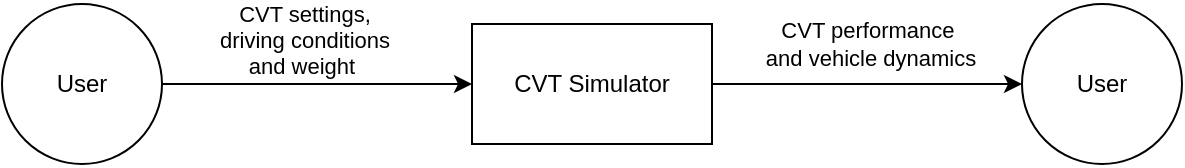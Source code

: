 <mxfile version="24.7.17">
  <diagram name="Page-1" id="ZgP940nSTO3NM95pW7ch">
    <mxGraphModel dx="683" dy="371" grid="1" gridSize="10" guides="1" tooltips="1" connect="1" arrows="1" fold="1" page="1" pageScale="1" pageWidth="850" pageHeight="1100" math="0" shadow="0">
      <root>
        <mxCell id="0" />
        <mxCell id="1" parent="0" />
        <mxCell id="yaIiBKpl6AElfZfwTaEi-4" style="edgeStyle=orthogonalEdgeStyle;rounded=0;orthogonalLoop=1;jettySize=auto;html=1;" edge="1" parent="1" source="yaIiBKpl6AElfZfwTaEi-1" target="yaIiBKpl6AElfZfwTaEi-3">
          <mxGeometry relative="1" as="geometry" />
        </mxCell>
        <mxCell id="yaIiBKpl6AElfZfwTaEi-6" value="CVT settings,&lt;div&gt;driving conditions&lt;/div&gt;&lt;div&gt;and weight&amp;nbsp;&lt;/div&gt;" style="edgeLabel;html=1;align=center;verticalAlign=middle;resizable=0;points=[];" vertex="1" connectable="0" parent="yaIiBKpl6AElfZfwTaEi-4">
          <mxGeometry x="-0.011" relative="1" as="geometry">
            <mxPoint x="-6" y="-22" as="offset" />
          </mxGeometry>
        </mxCell>
        <mxCell id="yaIiBKpl6AElfZfwTaEi-1" value="User" style="ellipse;whiteSpace=wrap;html=1;aspect=fixed;" vertex="1" parent="1">
          <mxGeometry x="130" y="260" width="80" height="80" as="geometry" />
        </mxCell>
        <mxCell id="yaIiBKpl6AElfZfwTaEi-2" value="User" style="ellipse;whiteSpace=wrap;html=1;aspect=fixed;" vertex="1" parent="1">
          <mxGeometry x="640" y="260" width="80" height="80" as="geometry" />
        </mxCell>
        <mxCell id="yaIiBKpl6AElfZfwTaEi-5" style="edgeStyle=orthogonalEdgeStyle;rounded=0;orthogonalLoop=1;jettySize=auto;html=1;" edge="1" parent="1" source="yaIiBKpl6AElfZfwTaEi-3" target="yaIiBKpl6AElfZfwTaEi-2">
          <mxGeometry relative="1" as="geometry" />
        </mxCell>
        <mxCell id="yaIiBKpl6AElfZfwTaEi-7" value="CVT performance&amp;nbsp;&lt;div&gt;and vehicle dynamics&lt;/div&gt;" style="edgeLabel;html=1;align=center;verticalAlign=middle;resizable=0;points=[];" vertex="1" connectable="0" parent="yaIiBKpl6AElfZfwTaEi-5">
          <mxGeometry x="0.067" y="1" relative="1" as="geometry">
            <mxPoint x="-4" y="-19" as="offset" />
          </mxGeometry>
        </mxCell>
        <mxCell id="yaIiBKpl6AElfZfwTaEi-3" value="CVT Simulator" style="rounded=0;whiteSpace=wrap;html=1;" vertex="1" parent="1">
          <mxGeometry x="365" y="270" width="120" height="60" as="geometry" />
        </mxCell>
      </root>
    </mxGraphModel>
  </diagram>
</mxfile>
